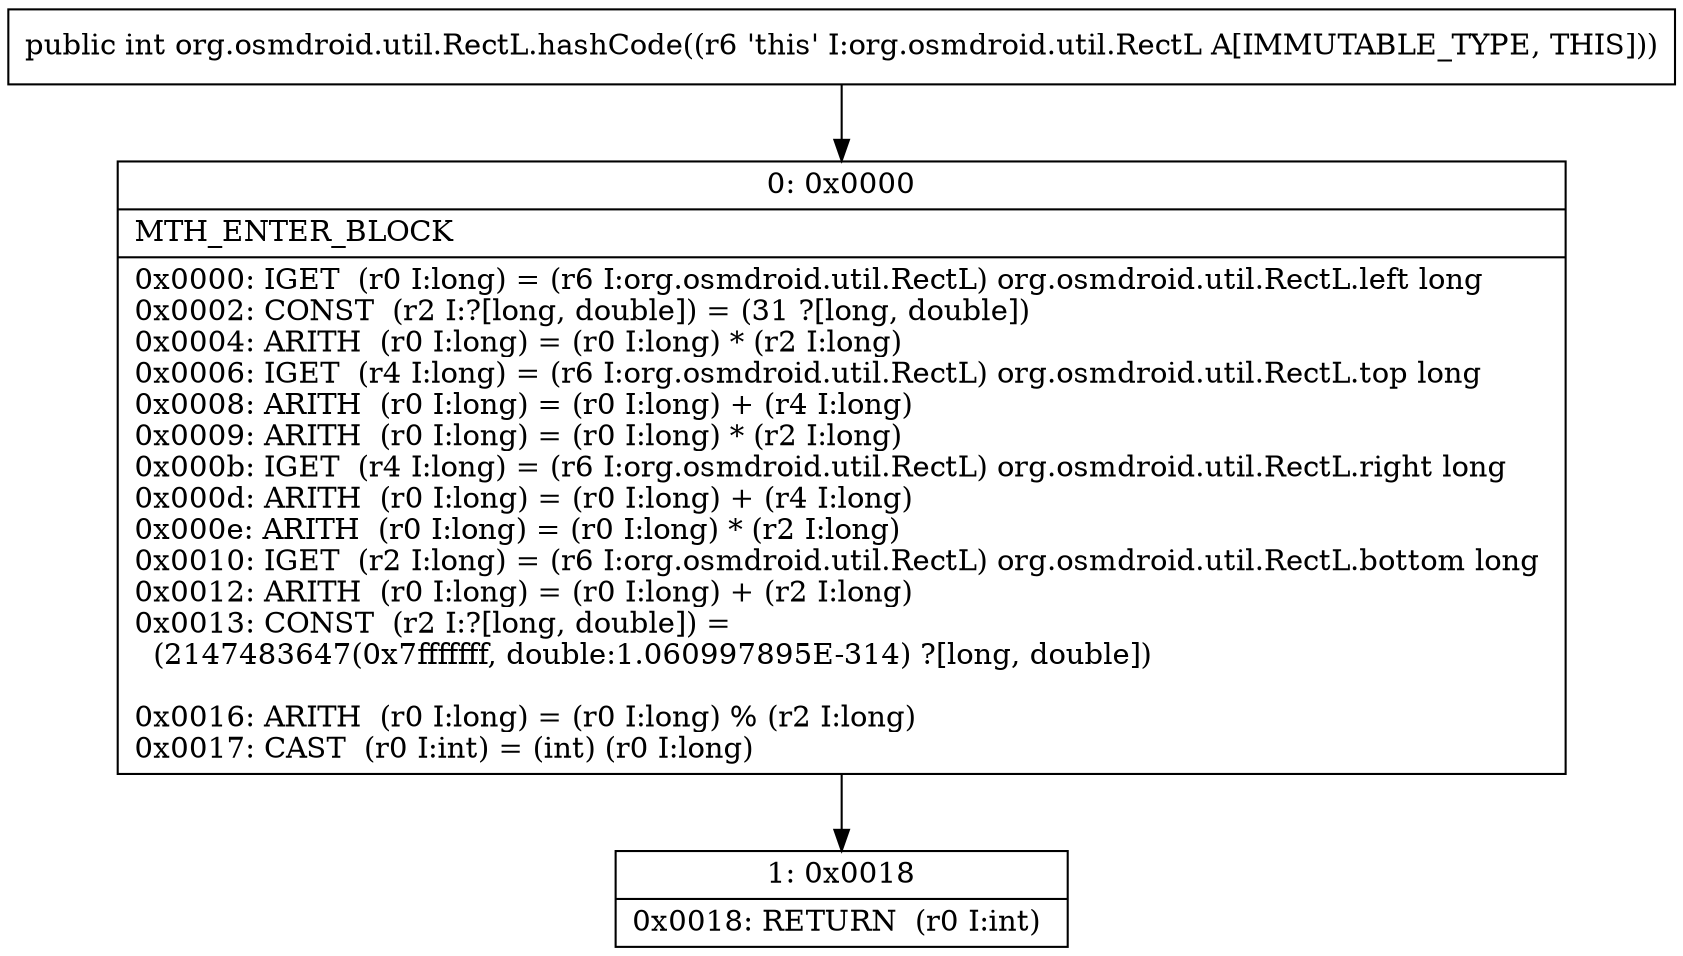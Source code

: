 digraph "CFG fororg.osmdroid.util.RectL.hashCode()I" {
Node_0 [shape=record,label="{0\:\ 0x0000|MTH_ENTER_BLOCK\l|0x0000: IGET  (r0 I:long) = (r6 I:org.osmdroid.util.RectL) org.osmdroid.util.RectL.left long \l0x0002: CONST  (r2 I:?[long, double]) = (31 ?[long, double]) \l0x0004: ARITH  (r0 I:long) = (r0 I:long) * (r2 I:long) \l0x0006: IGET  (r4 I:long) = (r6 I:org.osmdroid.util.RectL) org.osmdroid.util.RectL.top long \l0x0008: ARITH  (r0 I:long) = (r0 I:long) + (r4 I:long) \l0x0009: ARITH  (r0 I:long) = (r0 I:long) * (r2 I:long) \l0x000b: IGET  (r4 I:long) = (r6 I:org.osmdroid.util.RectL) org.osmdroid.util.RectL.right long \l0x000d: ARITH  (r0 I:long) = (r0 I:long) + (r4 I:long) \l0x000e: ARITH  (r0 I:long) = (r0 I:long) * (r2 I:long) \l0x0010: IGET  (r2 I:long) = (r6 I:org.osmdroid.util.RectL) org.osmdroid.util.RectL.bottom long \l0x0012: ARITH  (r0 I:long) = (r0 I:long) + (r2 I:long) \l0x0013: CONST  (r2 I:?[long, double]) = \l  (2147483647(0x7fffffff, double:1.060997895E\-314) ?[long, double])\l \l0x0016: ARITH  (r0 I:long) = (r0 I:long) % (r2 I:long) \l0x0017: CAST  (r0 I:int) = (int) (r0 I:long) \l}"];
Node_1 [shape=record,label="{1\:\ 0x0018|0x0018: RETURN  (r0 I:int) \l}"];
MethodNode[shape=record,label="{public int org.osmdroid.util.RectL.hashCode((r6 'this' I:org.osmdroid.util.RectL A[IMMUTABLE_TYPE, THIS])) }"];
MethodNode -> Node_0;
Node_0 -> Node_1;
}

